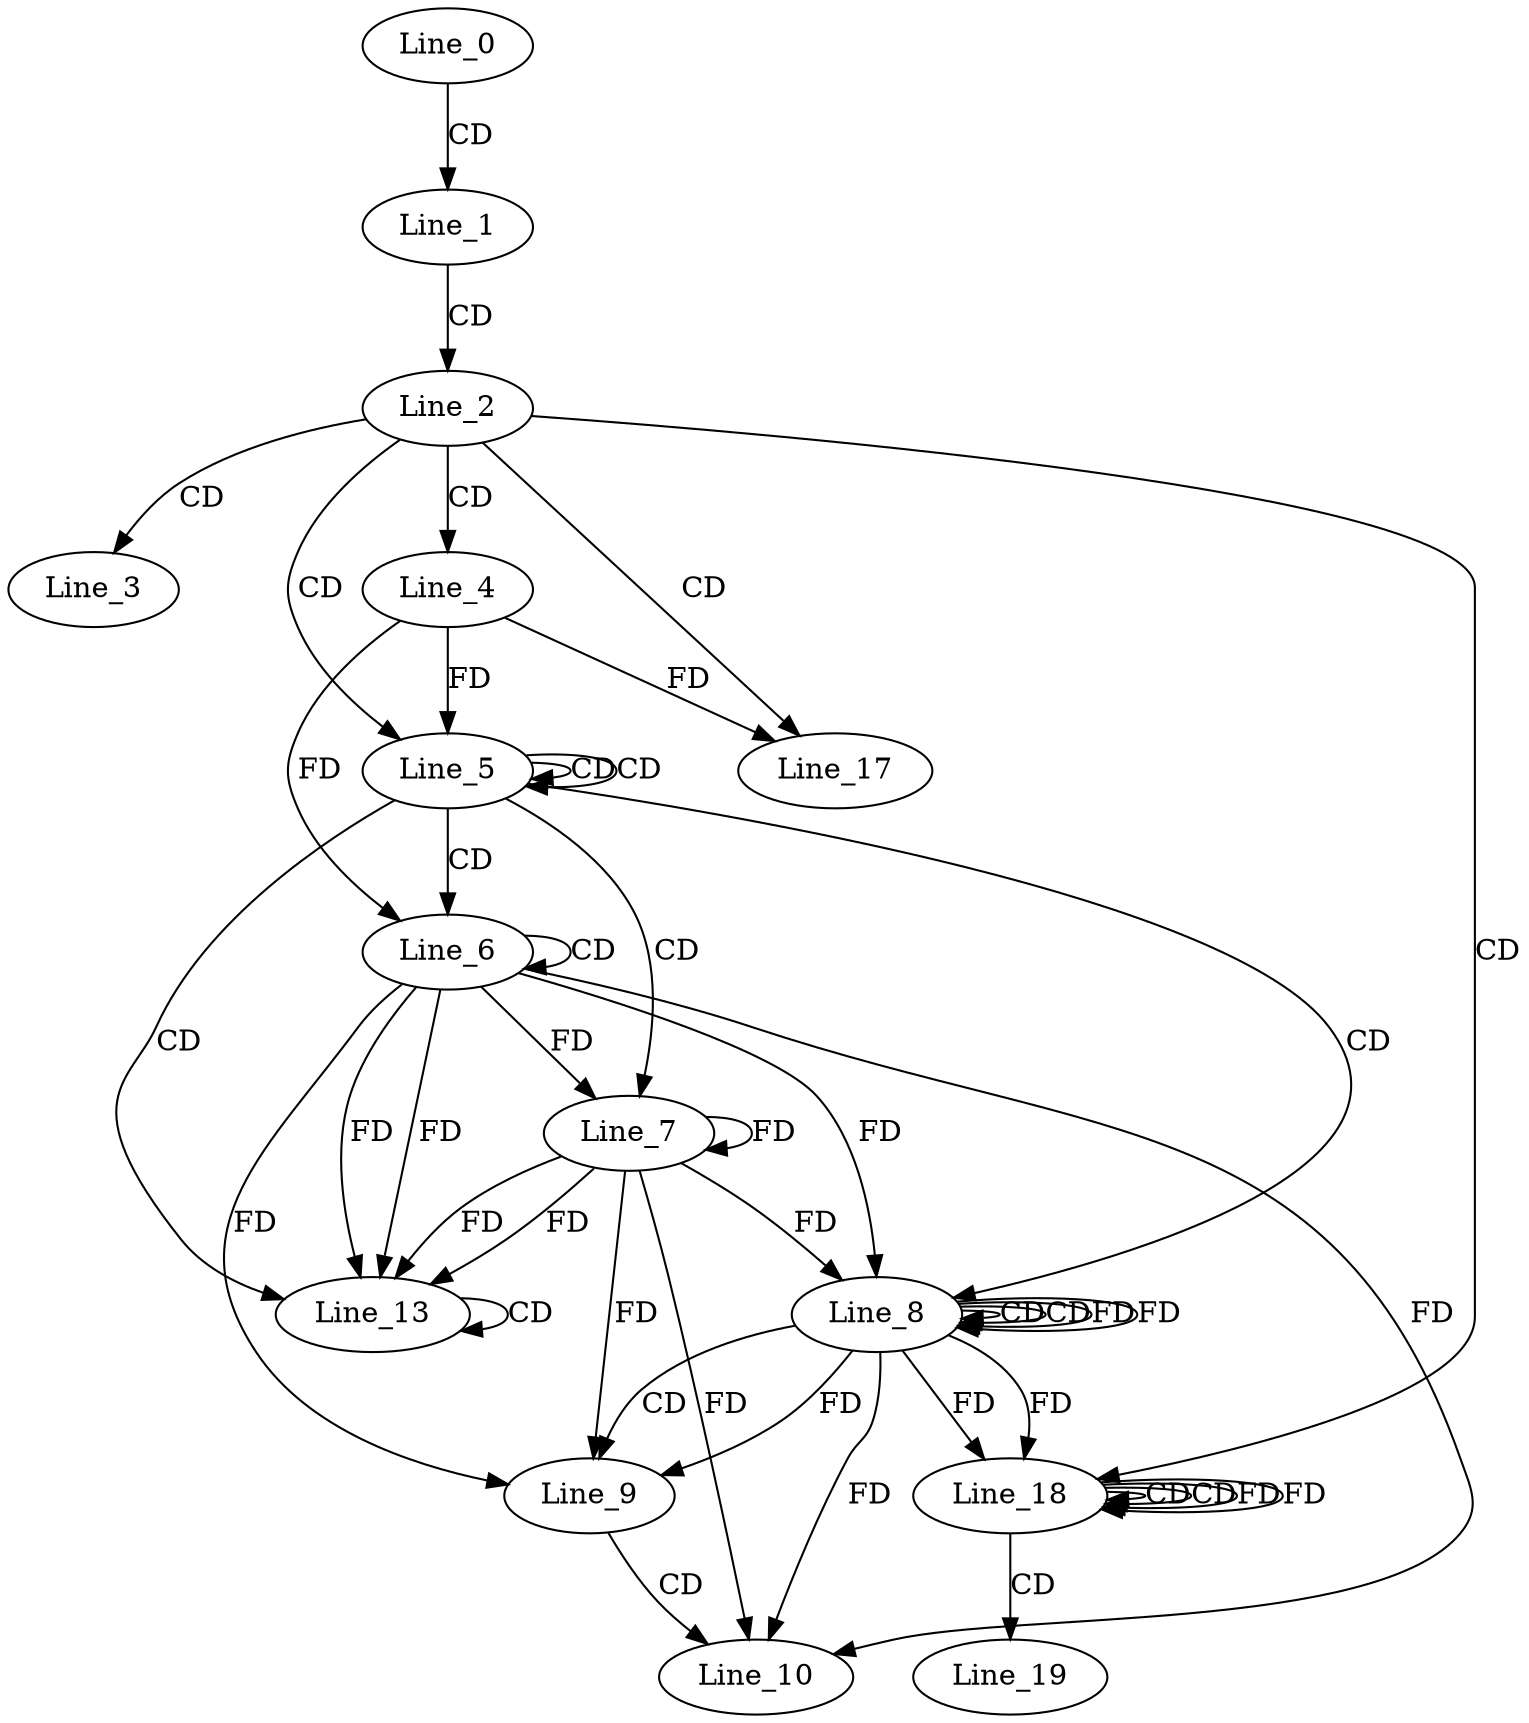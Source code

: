 digraph G {
  Line_0;
  Line_1;
  Line_2;
  Line_3;
  Line_4;
  Line_5;
  Line_5;
  Line_6;
  Line_6;
  Line_7;
  Line_7;
  Line_8;
  Line_8;
  Line_8;
  Line_8;
  Line_9;
  Line_9;
  Line_9;
  Line_10;
  Line_10;
  Line_13;
  Line_13;
  Line_17;
  Line_18;
  Line_18;
  Line_18;
  Line_19;
  Line_0 -> Line_1 [ label="CD" ];
  Line_1 -> Line_2 [ label="CD" ];
  Line_2 -> Line_3 [ label="CD" ];
  Line_2 -> Line_4 [ label="CD" ];
  Line_2 -> Line_5 [ label="CD" ];
  Line_5 -> Line_5 [ label="CD" ];
  Line_5 -> Line_5 [ label="CD" ];
  Line_4 -> Line_5 [ label="FD" ];
  Line_5 -> Line_6 [ label="CD" ];
  Line_6 -> Line_6 [ label="CD" ];
  Line_4 -> Line_6 [ label="FD" ];
  Line_5 -> Line_7 [ label="CD" ];
  Line_6 -> Line_7 [ label="FD" ];
  Line_7 -> Line_7 [ label="FD" ];
  Line_5 -> Line_8 [ label="CD" ];
  Line_8 -> Line_8 [ label="CD" ];
  Line_8 -> Line_8 [ label="CD" ];
  Line_6 -> Line_8 [ label="FD" ];
  Line_7 -> Line_8 [ label="FD" ];
  Line_8 -> Line_8 [ label="FD" ];
  Line_8 -> Line_9 [ label="CD" ];
  Line_6 -> Line_9 [ label="FD" ];
  Line_7 -> Line_9 [ label="FD" ];
  Line_8 -> Line_9 [ label="FD" ];
  Line_9 -> Line_10 [ label="CD" ];
  Line_6 -> Line_10 [ label="FD" ];
  Line_7 -> Line_10 [ label="FD" ];
  Line_8 -> Line_10 [ label="FD" ];
  Line_5 -> Line_13 [ label="CD" ];
  Line_6 -> Line_13 [ label="FD" ];
  Line_7 -> Line_13 [ label="FD" ];
  Line_13 -> Line_13 [ label="CD" ];
  Line_6 -> Line_13 [ label="FD" ];
  Line_7 -> Line_13 [ label="FD" ];
  Line_2 -> Line_17 [ label="CD" ];
  Line_4 -> Line_17 [ label="FD" ];
  Line_2 -> Line_18 [ label="CD" ];
  Line_18 -> Line_18 [ label="CD" ];
  Line_8 -> Line_18 [ label="FD" ];
  Line_18 -> Line_18 [ label="CD" ];
  Line_18 -> Line_18 [ label="FD" ];
  Line_8 -> Line_18 [ label="FD" ];
  Line_18 -> Line_19 [ label="CD" ];
  Line_8 -> Line_8 [ label="FD" ];
  Line_18 -> Line_18 [ label="FD" ];
}
